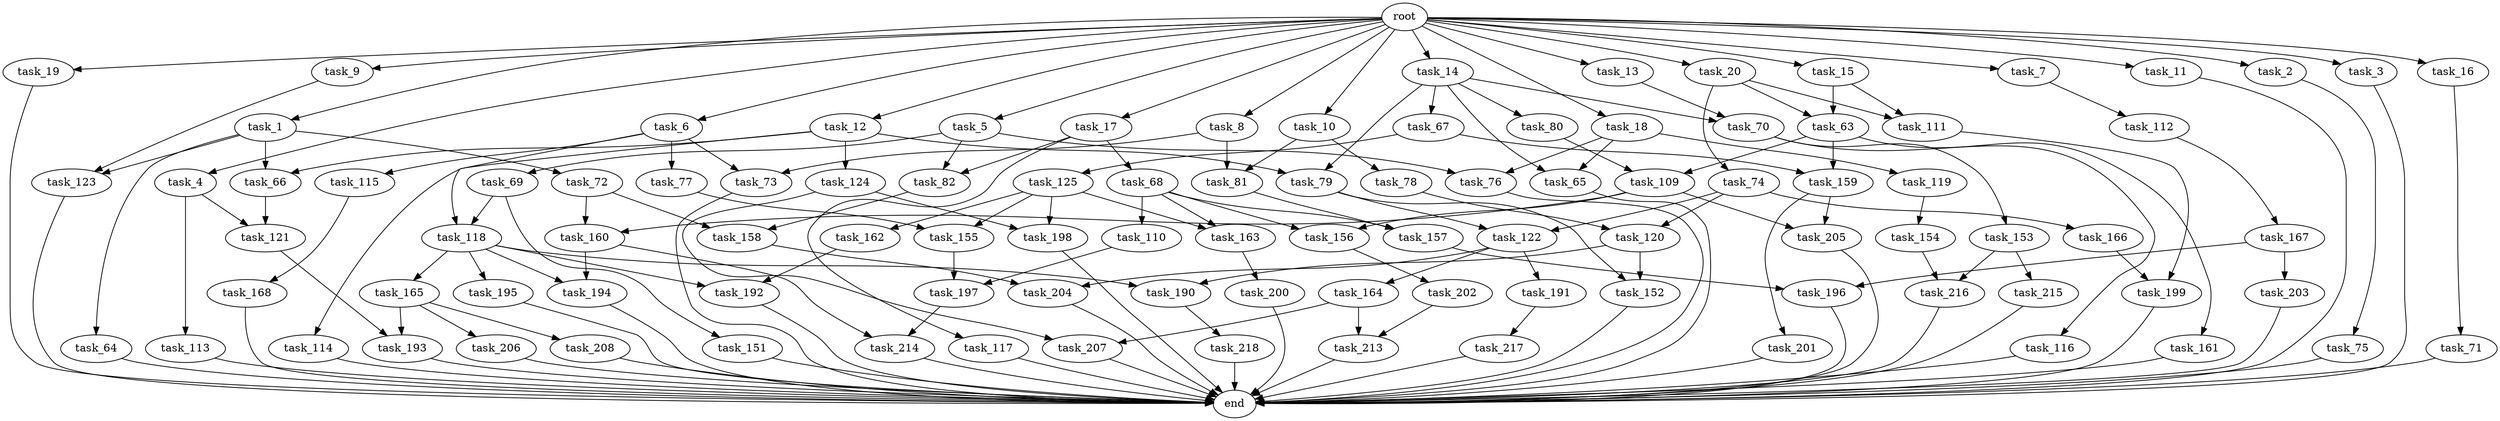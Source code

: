 digraph G {
  task_207 [size="214748364.800000"];
  task_192 [size="274877906.944000"];
  task_16 [size="1.024000"];
  task_168 [size="137438953.472000"];
  task_115 [size="137438953.472000"];
  task_158 [size="687194767.360000"];
  task_125 [size="309237645.312000"];
  task_12 [size="1.024000"];
  task_190 [size="352187318.272000"];
  task_119 [size="309237645.312000"];
  task_14 [size="1.024000"];
  task_110 [size="549755813.888000"];
  task_20 [size="1.024000"];
  task_113 [size="549755813.888000"];
  task_68 [size="858993459.200000"];
  task_111 [size="841813590.016000"];
  task_117 [size="858993459.200000"];
  task_162 [size="34359738.368000"];
  task_151 [size="34359738.368000"];
  task_19 [size="1.024000"];
  task_1 [size="1.024000"];
  task_2 [size="1.024000"];
  task_156 [size="858993459.200000"];
  task_123 [size="292057776.128000"];
  task_79 [size="618475290.624000"];
  task_72 [size="214748364.800000"];
  task_200 [size="695784701.952000"];
  task_63 [size="841813590.016000"];
  task_217 [size="695784701.952000"];
  root [size="0.000000"];
  task_202 [size="137438953.472000"];
  task_216 [size="352187318.272000"];
  task_214 [size="773094113.280000"];
  task_7 [size="1.024000"];
  task_74 [size="420906795.008000"];
  task_118 [size="171798691.840000"];
  task_159 [size="858993459.200000"];
  task_152 [size="429496729.600000"];
  task_157 [size="1408749273.088000"];
  task_198 [size="171798691.840000"];
  task_215 [size="214748364.800000"];
  task_82 [size="1168231104.512000"];
  task_203 [size="34359738.368000"];
  task_155 [size="68719476.736000"];
  task_77 [size="137438953.472000"];
  task_195 [size="137438953.472000"];
  task_11 [size="1.024000"];
  task_66 [size="523986010.112000"];
  task_4 [size="1.024000"];
  task_218 [size="549755813.888000"];
  task_191 [size="77309411.328000"];
  task_112 [size="214748364.800000"];
  task_199 [size="910533066.752000"];
  task_65 [size="618475290.624000"];
  task_69 [size="309237645.312000"];
  task_73 [size="446676598.784000"];
  task_76 [size="618475290.624000"];
  task_17 [size="1.024000"];
  task_208 [size="137438953.472000"];
  task_114 [size="309237645.312000"];
  task_10 [size="1.024000"];
  task_81 [size="446676598.784000"];
  task_213 [size="627065225.216000"];
  task_13 [size="1.024000"];
  task_163 [size="584115552.256000"];
  task_122 [size="352187318.272000"];
  task_6 [size="1.024000"];
  task_18 [size="1.024000"];
  task_153 [size="420906795.008000"];
  task_75 [size="858993459.200000"];
  task_64 [size="214748364.800000"];
  task_121 [size="858993459.200000"];
  task_15 [size="1.024000"];
  end [size="0.000000"];
  task_164 [size="77309411.328000"];
  task_167 [size="420906795.008000"];
  task_196 [size="111669149.696000"];
  task_70 [size="730144440.320000"];
  task_160 [size="858993459.200000"];
  task_193 [size="446676598.784000"];
  task_78 [size="137438953.472000"];
  task_3 [size="1.024000"];
  task_166 [size="137438953.472000"];
  task_71 [size="858993459.200000"];
  task_197 [size="687194767.360000"];
  task_201 [size="695784701.952000"];
  task_194 [size="833223655.424000"];
  task_109 [size="584115552.256000"];
  task_8 [size="1.024000"];
  task_154 [size="137438953.472000"];
  task_9 [size="1.024000"];
  task_120 [size="446676598.784000"];
  task_5 [size="1.024000"];
  task_67 [size="309237645.312000"];
  task_161 [size="549755813.888000"];
  task_80 [size="309237645.312000"];
  task_204 [size="627065225.216000"];
  task_165 [size="137438953.472000"];
  task_205 [size="1005022347.264000"];
  task_116 [size="420906795.008000"];
  task_124 [size="309237645.312000"];
  task_206 [size="137438953.472000"];

  task_207 -> end [size="1.000000"];
  task_192 -> end [size="1.000000"];
  task_16 -> task_71 [size="838860800.000000"];
  task_168 -> end [size="1.000000"];
  task_115 -> task_168 [size="134217728.000000"];
  task_158 -> task_204 [size="536870912.000000"];
  task_125 -> task_162 [size="33554432.000000"];
  task_125 -> task_155 [size="33554432.000000"];
  task_125 -> task_198 [size="33554432.000000"];
  task_125 -> task_163 [size="33554432.000000"];
  task_12 -> task_66 [size="301989888.000000"];
  task_12 -> task_124 [size="301989888.000000"];
  task_12 -> task_79 [size="301989888.000000"];
  task_12 -> task_114 [size="301989888.000000"];
  task_190 -> task_218 [size="536870912.000000"];
  task_119 -> task_154 [size="134217728.000000"];
  task_14 -> task_70 [size="301989888.000000"];
  task_14 -> task_67 [size="301989888.000000"];
  task_14 -> task_80 [size="301989888.000000"];
  task_14 -> task_79 [size="301989888.000000"];
  task_14 -> task_65 [size="301989888.000000"];
  task_110 -> task_197 [size="134217728.000000"];
  task_20 -> task_111 [size="411041792.000000"];
  task_20 -> task_74 [size="411041792.000000"];
  task_20 -> task_63 [size="411041792.000000"];
  task_113 -> end [size="1.000000"];
  task_68 -> task_156 [size="536870912.000000"];
  task_68 -> task_157 [size="536870912.000000"];
  task_68 -> task_110 [size="536870912.000000"];
  task_68 -> task_163 [size="536870912.000000"];
  task_111 -> task_199 [size="679477248.000000"];
  task_117 -> end [size="1.000000"];
  task_162 -> task_192 [size="134217728.000000"];
  task_151 -> end [size="1.000000"];
  task_19 -> end [size="1.000000"];
  task_1 -> task_66 [size="209715200.000000"];
  task_1 -> task_64 [size="209715200.000000"];
  task_1 -> task_123 [size="209715200.000000"];
  task_1 -> task_72 [size="209715200.000000"];
  task_2 -> task_75 [size="838860800.000000"];
  task_156 -> task_202 [size="134217728.000000"];
  task_123 -> end [size="1.000000"];
  task_79 -> task_122 [size="209715200.000000"];
  task_79 -> task_152 [size="209715200.000000"];
  task_72 -> task_160 [size="536870912.000000"];
  task_72 -> task_158 [size="536870912.000000"];
  task_200 -> end [size="1.000000"];
  task_63 -> task_159 [size="536870912.000000"];
  task_63 -> task_161 [size="536870912.000000"];
  task_63 -> task_109 [size="536870912.000000"];
  task_217 -> end [size="1.000000"];
  root -> task_2 [size="1.000000"];
  root -> task_7 [size="1.000000"];
  root -> task_5 [size="1.000000"];
  root -> task_11 [size="1.000000"];
  root -> task_20 [size="1.000000"];
  root -> task_10 [size="1.000000"];
  root -> task_16 [size="1.000000"];
  root -> task_4 [size="1.000000"];
  root -> task_17 [size="1.000000"];
  root -> task_3 [size="1.000000"];
  root -> task_13 [size="1.000000"];
  root -> task_18 [size="1.000000"];
  root -> task_9 [size="1.000000"];
  root -> task_19 [size="1.000000"];
  root -> task_6 [size="1.000000"];
  root -> task_14 [size="1.000000"];
  root -> task_8 [size="1.000000"];
  root -> task_12 [size="1.000000"];
  root -> task_15 [size="1.000000"];
  root -> task_1 [size="1.000000"];
  task_202 -> task_213 [size="536870912.000000"];
  task_216 -> end [size="1.000000"];
  task_214 -> end [size="1.000000"];
  task_7 -> task_112 [size="209715200.000000"];
  task_74 -> task_166 [size="134217728.000000"];
  task_74 -> task_120 [size="134217728.000000"];
  task_74 -> task_122 [size="134217728.000000"];
  task_118 -> task_190 [size="134217728.000000"];
  task_118 -> task_192 [size="134217728.000000"];
  task_118 -> task_195 [size="134217728.000000"];
  task_118 -> task_194 [size="134217728.000000"];
  task_118 -> task_165 [size="134217728.000000"];
  task_159 -> task_205 [size="679477248.000000"];
  task_159 -> task_201 [size="679477248.000000"];
  task_152 -> end [size="1.000000"];
  task_157 -> task_196 [size="75497472.000000"];
  task_198 -> end [size="1.000000"];
  task_215 -> end [size="1.000000"];
  task_82 -> task_158 [size="134217728.000000"];
  task_203 -> end [size="1.000000"];
  task_155 -> task_197 [size="536870912.000000"];
  task_77 -> task_155 [size="33554432.000000"];
  task_195 -> end [size="1.000000"];
  task_11 -> end [size="1.000000"];
  task_66 -> task_121 [size="301989888.000000"];
  task_4 -> task_113 [size="536870912.000000"];
  task_4 -> task_121 [size="536870912.000000"];
  task_218 -> end [size="1.000000"];
  task_191 -> task_217 [size="679477248.000000"];
  task_112 -> task_167 [size="411041792.000000"];
  task_199 -> end [size="1.000000"];
  task_65 -> end [size="1.000000"];
  task_69 -> task_118 [size="33554432.000000"];
  task_69 -> task_151 [size="33554432.000000"];
  task_73 -> end [size="1.000000"];
  task_76 -> end [size="1.000000"];
  task_17 -> task_68 [size="838860800.000000"];
  task_17 -> task_117 [size="838860800.000000"];
  task_17 -> task_82 [size="838860800.000000"];
  task_208 -> end [size="1.000000"];
  task_114 -> end [size="1.000000"];
  task_10 -> task_81 [size="134217728.000000"];
  task_10 -> task_78 [size="134217728.000000"];
  task_81 -> task_157 [size="838860800.000000"];
  task_213 -> end [size="1.000000"];
  task_13 -> task_70 [size="411041792.000000"];
  task_163 -> task_200 [size="679477248.000000"];
  task_122 -> task_164 [size="75497472.000000"];
  task_122 -> task_204 [size="75497472.000000"];
  task_122 -> task_191 [size="75497472.000000"];
  task_6 -> task_73 [size="134217728.000000"];
  task_6 -> task_115 [size="134217728.000000"];
  task_6 -> task_118 [size="134217728.000000"];
  task_6 -> task_77 [size="134217728.000000"];
  task_18 -> task_119 [size="301989888.000000"];
  task_18 -> task_76 [size="301989888.000000"];
  task_18 -> task_65 [size="301989888.000000"];
  task_153 -> task_215 [size="209715200.000000"];
  task_153 -> task_216 [size="209715200.000000"];
  task_75 -> end [size="1.000000"];
  task_64 -> end [size="1.000000"];
  task_121 -> task_193 [size="301989888.000000"];
  task_15 -> task_111 [size="411041792.000000"];
  task_15 -> task_63 [size="411041792.000000"];
  task_164 -> task_207 [size="75497472.000000"];
  task_164 -> task_213 [size="75497472.000000"];
  task_167 -> task_203 [size="33554432.000000"];
  task_167 -> task_196 [size="33554432.000000"];
  task_196 -> end [size="1.000000"];
  task_70 -> task_153 [size="411041792.000000"];
  task_70 -> task_116 [size="411041792.000000"];
  task_160 -> task_214 [size="679477248.000000"];
  task_160 -> task_194 [size="679477248.000000"];
  task_193 -> end [size="1.000000"];
  task_78 -> task_120 [size="301989888.000000"];
  task_3 -> end [size="1.000000"];
  task_166 -> task_199 [size="209715200.000000"];
  task_71 -> end [size="1.000000"];
  task_197 -> task_214 [size="75497472.000000"];
  task_201 -> end [size="1.000000"];
  task_194 -> end [size="1.000000"];
  task_109 -> task_205 [size="301989888.000000"];
  task_109 -> task_156 [size="301989888.000000"];
  task_109 -> task_160 [size="301989888.000000"];
  task_8 -> task_81 [size="301989888.000000"];
  task_8 -> task_73 [size="301989888.000000"];
  task_154 -> task_216 [size="134217728.000000"];
  task_9 -> task_123 [size="75497472.000000"];
  task_120 -> task_152 [size="209715200.000000"];
  task_120 -> task_190 [size="209715200.000000"];
  task_5 -> task_82 [size="301989888.000000"];
  task_5 -> task_69 [size="301989888.000000"];
  task_5 -> task_76 [size="301989888.000000"];
  task_67 -> task_159 [size="301989888.000000"];
  task_67 -> task_125 [size="301989888.000000"];
  task_161 -> end [size="1.000000"];
  task_80 -> task_109 [size="33554432.000000"];
  task_204 -> end [size="1.000000"];
  task_165 -> task_193 [size="134217728.000000"];
  task_165 -> task_208 [size="134217728.000000"];
  task_165 -> task_206 [size="134217728.000000"];
  task_205 -> end [size="1.000000"];
  task_116 -> end [size="1.000000"];
  task_124 -> task_207 [size="134217728.000000"];
  task_124 -> task_198 [size="134217728.000000"];
  task_206 -> end [size="1.000000"];
}
